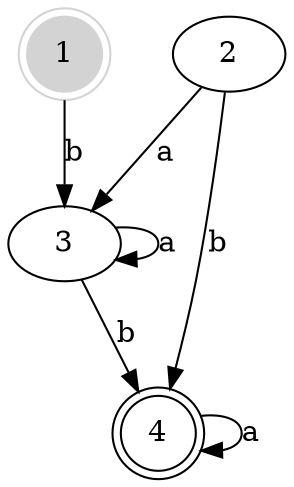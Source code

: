 digraph automaton {
size = "8.5, 11";
fontsize = 10;
1[ style = filled, color=lightgrey ];
1[ shape = doublecircle ];
4[ shape = doublecircle ];

1->3 [ label = "b" ]; 

2->3 [ label = "a" ]; 

2->4 [ label = "b" ]; 

3->3 [ label = "a" ]; 

3->4 [ label = "b" ]; 

4->4 [ label = "a" ]; 


}
